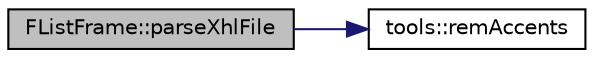 digraph "FListFrame::parseXhlFile"
{
 // INTERACTIVE_SVG=YES
  edge [fontname="Helvetica",fontsize="10",labelfontname="Helvetica",labelfontsize="10"];
  node [fontname="Helvetica",fontsize="10",shape=record];
  rankdir="LR";
  Node331 [label="FListFrame::parseXhlFile",height=0.2,width=0.4,color="black", fillcolor="grey75", style="filled", fontcolor="black"];
  Node331 -> Node332 [color="midnightblue",fontsize="10",style="solid",fontname="Helvetica"];
  Node332 [label="tools::remAccents",height=0.2,width=0.4,color="black", fillcolor="white", style="filled",URL="$classtools.html#ab3072ad07df18e4e7e3c4b903fa3d11e",tooltip="Remplace les caractères accentués par des caractères proches mains non accentué "];
}
